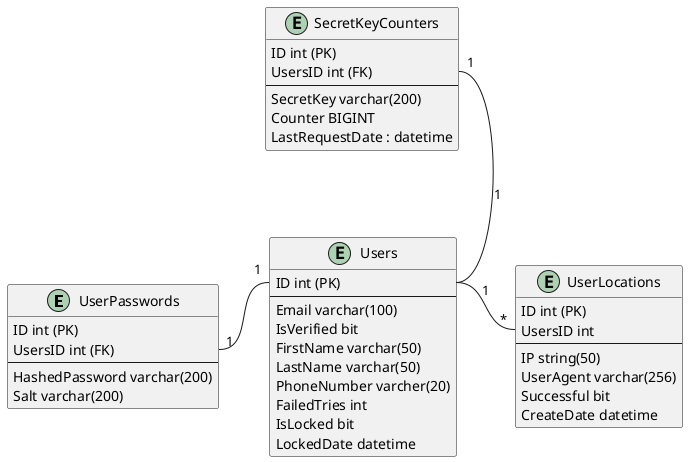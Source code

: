 @startuml ERD

entity "UserPasswords" as up{
    ID int (PK)
    UsersID int (FK)
    --
    HashedPassword varchar(200)
    Salt varchar(200)
}

entity "SecretKeyCounters" as sk {
    ID int (PK)
    UsersID int (FK)
    --
    SecretKey varchar(200)
    Counter BIGINT
    LastRequestDate : datetime
}

entity Users {
    ID int (PK)
    --
    Email varchar(100)
    IsVerified bit
    FirstName varchar(50)
    LastName varchar(50)
    PhoneNumber varcher(20)
    FailedTries int
    IsLocked bit
    LockedDate datetime
}
entity "UserLocations" as vul {
    ID int (PK)
    UsersID int
    --
    IP string(50)
    UserAgent varchar(256)
    Successful bit
    CreateDate datetime
}

Users::ID -r- "*"vul::UsersID : 1

up::UsersID "1" -r- "1"Users::ID
sk::UsersID "1" -d- Users::ID : 1


@enduml